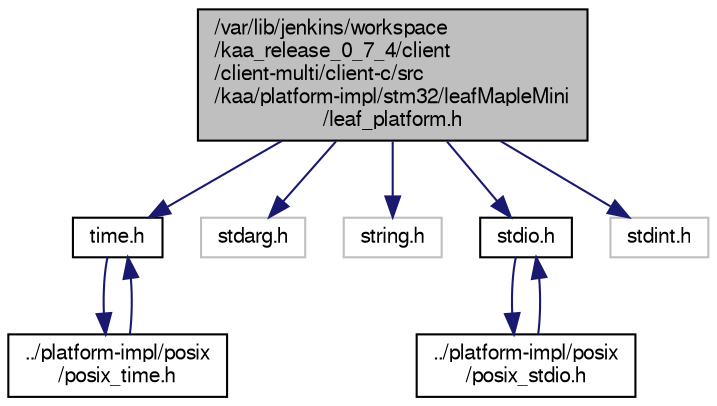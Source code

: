digraph "/var/lib/jenkins/workspace/kaa_release_0_7_4/client/client-multi/client-c/src/kaa/platform-impl/stm32/leafMapleMini/leaf_platform.h"
{
  bgcolor="transparent";
  edge [fontname="FreeSans",fontsize="10",labelfontname="FreeSans",labelfontsize="10"];
  node [fontname="FreeSans",fontsize="10",shape=record];
  Node1 [label="/var/lib/jenkins/workspace\l/kaa_release_0_7_4/client\l/client-multi/client-c/src\l/kaa/platform-impl/stm32/leafMapleMini\l/leaf_platform.h",height=0.2,width=0.4,color="black", fillcolor="grey75", style="filled" fontcolor="black"];
  Node1 -> Node2 [color="midnightblue",fontsize="10",style="solid",fontname="FreeSans"];
  Node2 [label="time.h",height=0.2,width=0.4,color="black",URL="$time_8h.html"];
  Node2 -> Node3 [color="midnightblue",fontsize="10",style="solid",fontname="FreeSans"];
  Node3 [label="../platform-impl/posix\l/posix_time.h",height=0.2,width=0.4,color="black",URL="$posix__time_8h.html"];
  Node3 -> Node2 [color="midnightblue",fontsize="10",style="solid",fontname="FreeSans"];
  Node1 -> Node4 [color="midnightblue",fontsize="10",style="solid",fontname="FreeSans"];
  Node4 [label="stdarg.h",height=0.2,width=0.4,color="grey75"];
  Node1 -> Node5 [color="midnightblue",fontsize="10",style="solid",fontname="FreeSans"];
  Node5 [label="string.h",height=0.2,width=0.4,color="grey75"];
  Node1 -> Node6 [color="midnightblue",fontsize="10",style="solid",fontname="FreeSans"];
  Node6 [label="stdio.h",height=0.2,width=0.4,color="black",URL="$stdio_8h.html"];
  Node6 -> Node7 [color="midnightblue",fontsize="10",style="solid",fontname="FreeSans"];
  Node7 [label="../platform-impl/posix\l/posix_stdio.h",height=0.2,width=0.4,color="black",URL="$posix__stdio_8h.html"];
  Node7 -> Node6 [color="midnightblue",fontsize="10",style="solid",fontname="FreeSans"];
  Node1 -> Node8 [color="midnightblue",fontsize="10",style="solid",fontname="FreeSans"];
  Node8 [label="stdint.h",height=0.2,width=0.4,color="grey75"];
}
